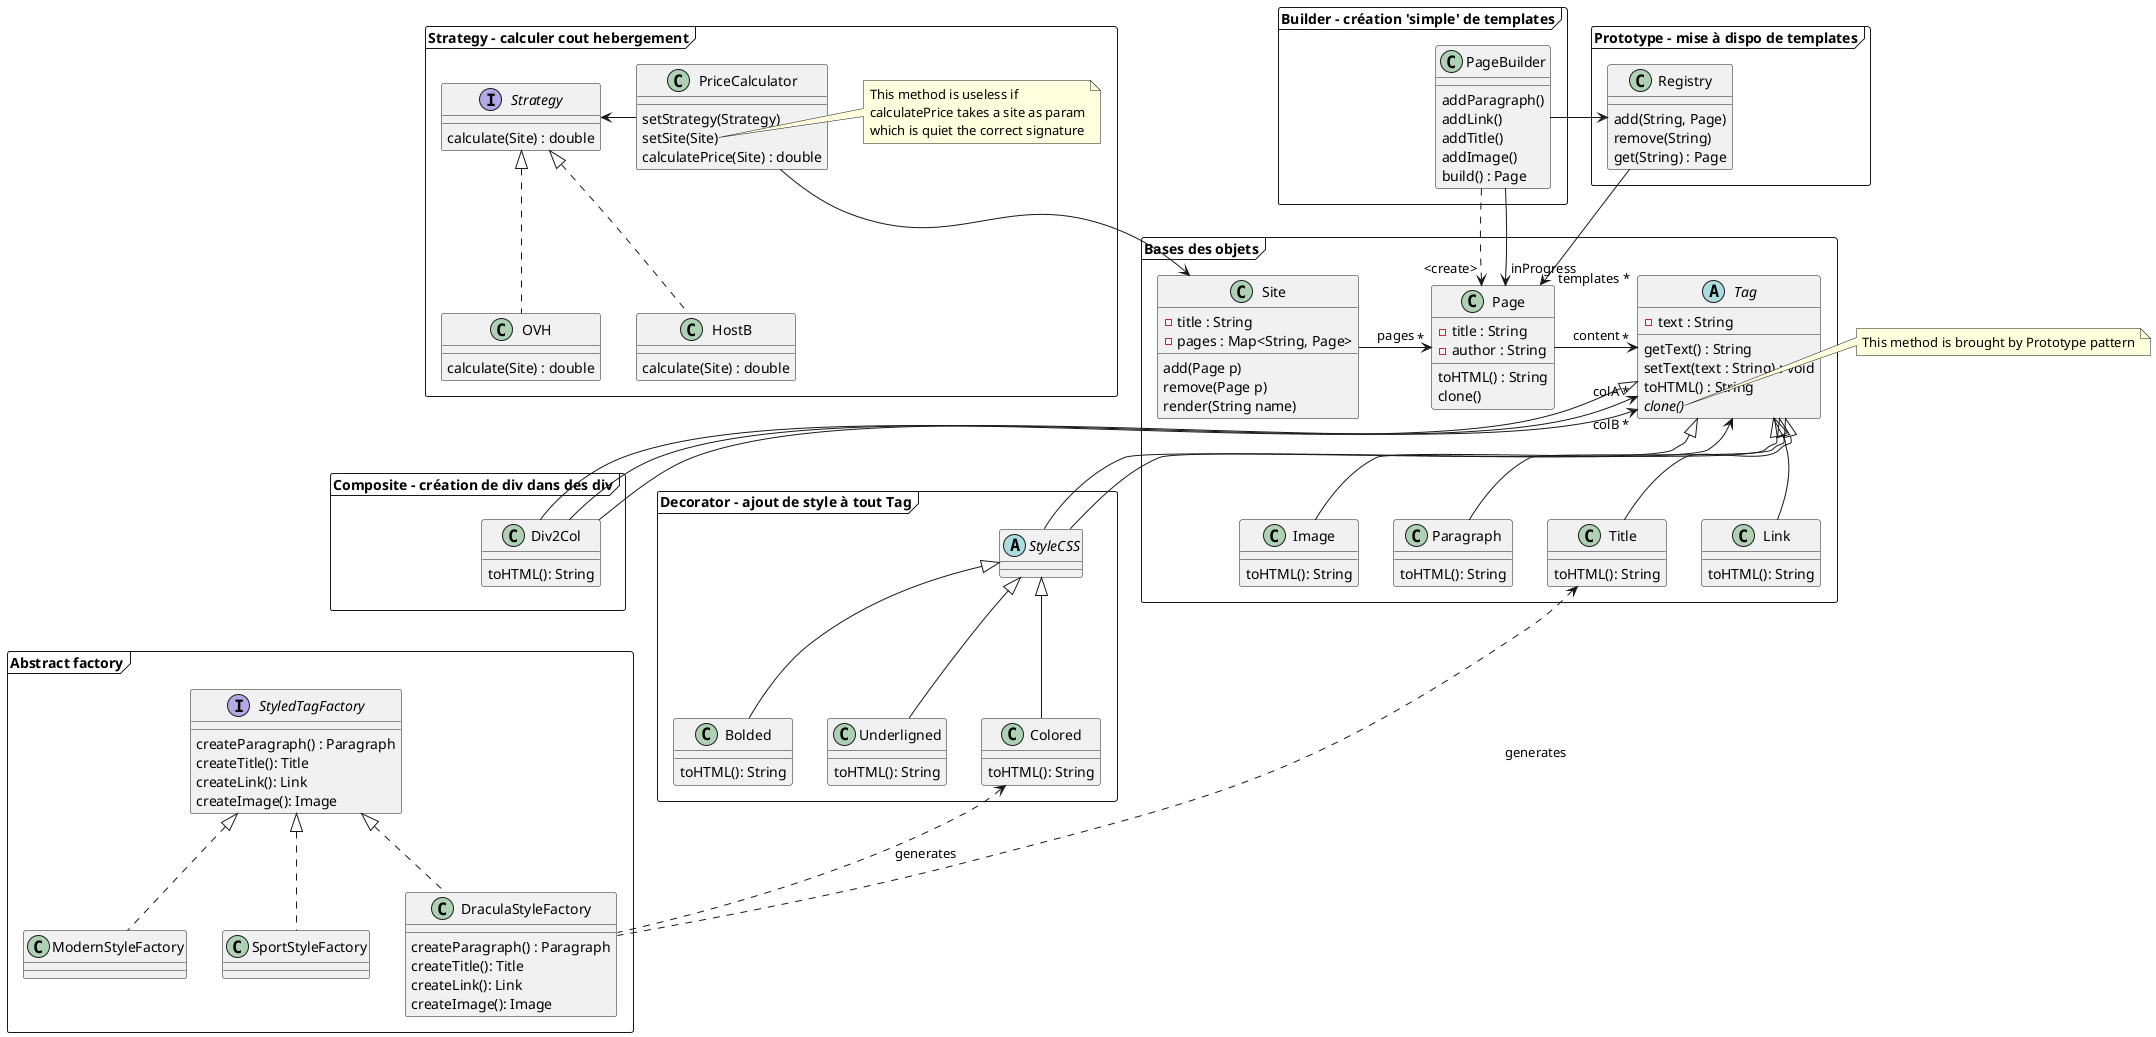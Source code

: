 @startuml
'https://plantuml.com/class-diagram


package "Bases des objets" <<Frame>> {

    class Page {
        -title : String
        -author : String
        toHTML() : String
    }

    abstract class Tag {
        - text : String
        getText() : String
        setText(text : String) : void
        toHTML() : String
    }

    Tag <|-- Paragraph
    Tag <|-- Title
    Tag <|-- Link
    Tag <|-- Image

    Page -> "*" Tag : content
    Site -> "*" Page : pages

    class Site {
        -title : String
        -pages : Map<String, Page>
        add(Page p)
        remove(Page p)
        render(String name)
    }

    Image : toHTML(): String
    Link : toHTML(): String
    Title : toHTML(): String
    Paragraph : toHTML(): String

}

package "Composite - création de div dans des div" <<Frame>> {

    class Div2Col {

    }

    Tag <|--- Div2Col
    Tag "colA *" <-- Div2Col
    Tag "colB *" <-- Div2Col

    Div2Col : toHTML(): String

}

package "Decorator - ajout de style à tout Tag" <<Frame>> {

    abstract class StyleCSS
    Tag <|-- StyleCSS
    Tag <-- StyleCSS

    StyleCSS <|-- Colored
    StyleCSS <|-- Bolded
    StyleCSS <|-- Underligned

    Underligned : toHTML(): String
    Bolded : toHTML(): String
    Colored : toHTML(): String

}


package "Prototype - mise à dispo de templates" <<Frame>> {
    Page : clone()

    Registry --> "templates *" Page
    class Registry {
        add(String, Page)
        remove(String)
        get(String) : Page
    }

    Tag : {abstract} clone()
}
    note right of Tag::clone
      This method is brought by Prototype pattern
    end note

package "Builder - création 'simple' de templates" <<Frame>> {
      class PageBuilder {
        addParagraph()
        addLink()
        addTitle()
        addImage()
        build() : Page
      }

      PageBuilder ..> "<create>" Page
      PageBuilder -> Registry
      PageBuilder -> "inProgress" Page
}


package "Abstract factory" <<Frame>> {

    interface StyledTagFactory {
        createParagraph() : Paragraph
        createTitle(): Title
        createLink(): Link
        createImage(): Image
    }

    StyledTagFactory <|.. DraculaStyleFactory
    StyledTagFactory <|.. ModernStyleFactory
    StyledTagFactory <|.. SportStyleFactory

    class DraculaStyleFactory {
    createParagraph() : Paragraph
            createTitle(): Title
            createLink(): Link
            createImage(): Image
    }


     Colored <.. DraculaStyleFactory : "generates"
     Title <.. DraculaStyleFactory : "generates"

}


/'
package "Visitor - exports sous d'autres formats" <<Frame>> {

    interface Visitor {
        + visitSite(visited : Site)
        + visitPage(visited : Page)
        + visitTitle(visited : Title)
        + visitBolded(visited : Bolded)
        + visitDiv2Col(visited : Div2Col)
        + visit...(visited : ...)
    }
    note right of Visitor
            une méthode par élément à visiter
            Ne pas oublier le decorator ou le composite !
    end note

    class JSONVisitor {
        + visitSite(visited : Site)
        + visit...(visited : ...)
    }
    class LatexVisitor {
            + visitSite(visited : Site)
            + visit...(visited : ...)
    }

    Visitor <|.. JSONVisitor
    Visitor <|.. LatexVisitor

    Visitor ...> Site : visit
    Visitor ..> Page : visit
    Visitor ..> Tag : visit

    Site : accept(v : Visitor)
    Page : accept(v : Visitor)
    Title : accept(v : Visitor)
    Tag : accept(v : Visitor)
}'/

/'

package "Chain of responsability - calculer cout hebergement" <<Frame>> {
    abstract Class Host{
        {abstract} computePrice(String name, Map<String, Page> pages) : int
    }
    Host <-- Host : next

    Class OVH{
        - name : String
        computePrice(String name, ...) : int
    }
    Class Amazon{
        - name : String
        computePrice(String name, ...) : int
    }
    Class Hebergeur3{
        - name : String
        computePrice(String name, ...) : int
    }

    Host <|-- OVH
    Host <|-- Amazon
    Host <|-- Hebergeur3

}
Client --> Site : wantsToHost
Host <- Client : usesToEstimateHostCost
'/


package "Strategy - calculer cout hebergement" <<frame>> {
    class PriceCalculator {
        setStrategy(Strategy)
        setSite(Site)
        calculatePrice(Site) : double
    }
    note right of PriceCalculator::setSite
      This method is useless if
      calculatePrice takes a site as param
      which is quiet the correct signature
    end note

    interface Strategy {
        calculate(Site) : double
    }

    class OVH {
        calculate(Site) : double
    }

    class HostB {
            calculate(Site) : double
        }
    PriceCalculator -> Strategy
    Strategy <|.. OVH
    Strategy <|.. HostB
    PriceCalculator --> Site

    "Composite - création de div dans des div" -[hidden]> "Strategy"
}



/'package "Proxy - log des ajouts de pages" {
    interface Siteable {
        add(p: Page)
        remove(p: Page)
        render(name : String)
    }

    abstract class Logger{
        add(p: Page)
        # {abstract} applyProxy(p: Page)
    }
    note left of Logger::add
          this.apply(p)
          this.proxyed.add(p)
        end note


    Logger <|-- FileLogger
    Logger <|-- ConsoleLogger

    Siteable <|.. Site
    Siteable <|.. Logger
    Logger -> Site : proxyed

    FileLogger : apply(p: Page)
    ConsoleLogger : apply(p: Page)
}


package "Observer - log des ajouts de pages" {
    interface Logger {
            + log()
    }

    note left of Logger::log
        La signature log(message : String)
        est également viable puisqu'on attend pas d'autre
        type d'observable (d'ou le nom Logger)
    end note

    note left of Logger
        Plutot qu'une interface, une classe abstraite
        avec un site en attribut est viable dans ce cas
    end note



    abstract class Subject {
            + attach(o:Observer)
            + dettach(o:Observer)
            + notify()
        }

    abstract class Subject_Observed {
        + attach(o:Observer)
        + dettach(o:Observer)
        + notify()
    }

    class FileLogger {
        -currentPagesNames : List<String>
        log()
    }

    class ConsoleLogger {
        -currentPagesNames : List<String>
        log()
    }

    Logger <|.. FileLogger
    Logger <|.. ConsoleLogger
    Subject <|--- Site
    Subject -> "*" Logger : observers
    ConsoleLogger -> "observed" Site
    FileLogger -> "observed" Site



    class Site {
        getPages() : List<Page>
    }

}

'/
@enduml